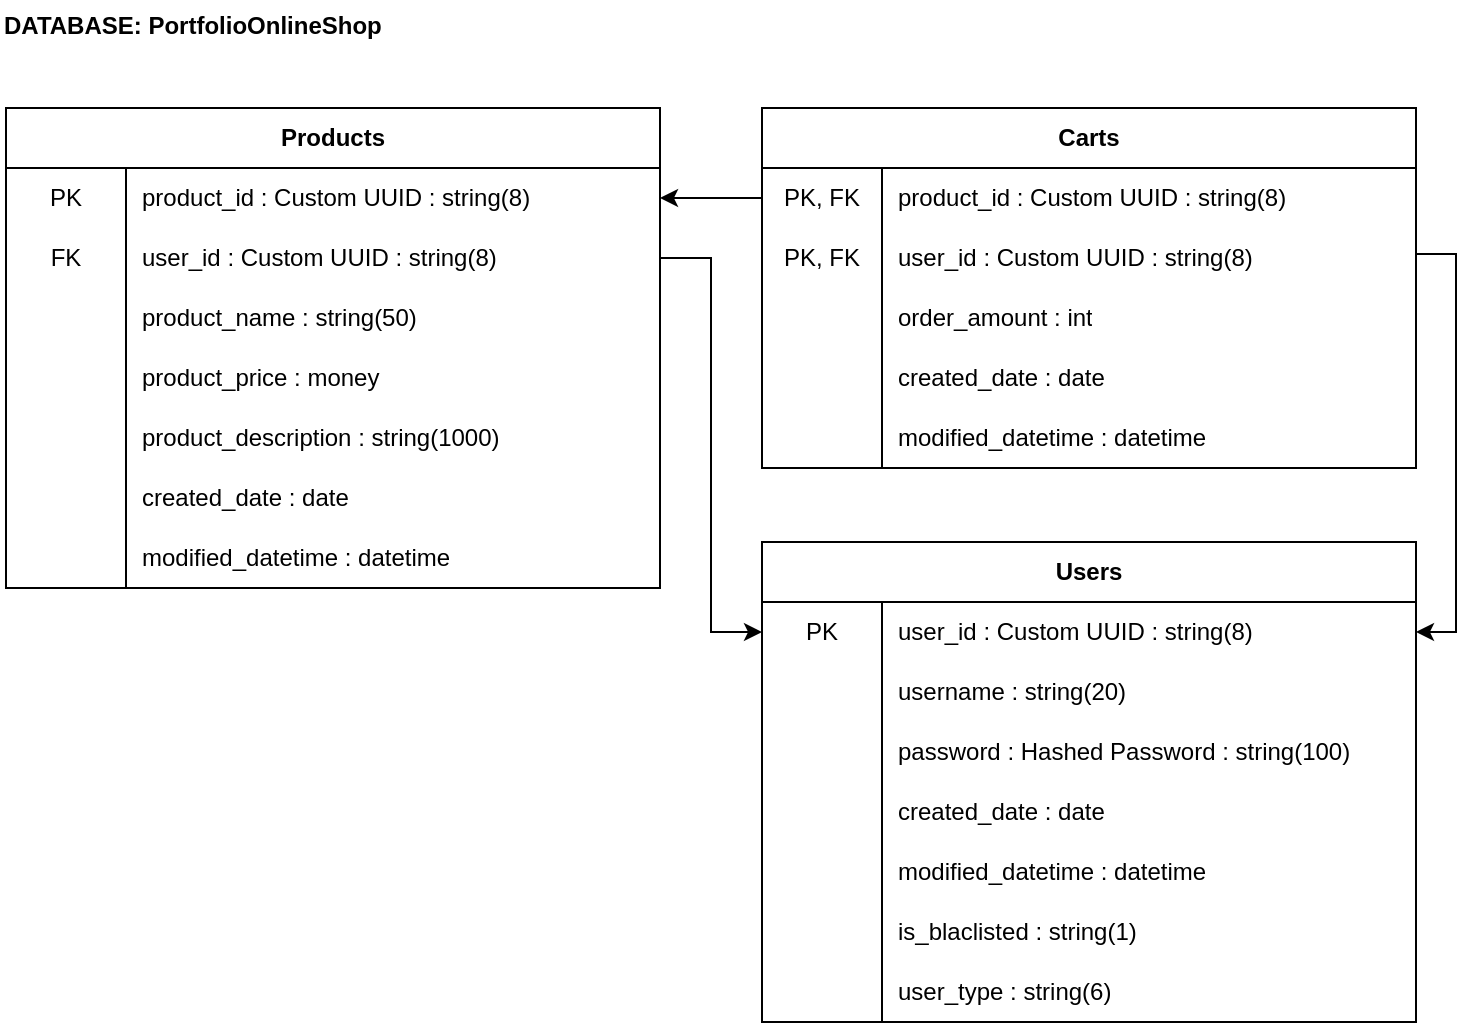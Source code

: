<mxfile version="24.7.8">
  <diagram name="Page-1" id="JzUuEpOn2YWsu-GTB20I">
    <mxGraphModel dx="880" dy="532" grid="0" gridSize="10" guides="1" tooltips="1" connect="1" arrows="1" fold="1" page="1" pageScale="1" pageWidth="850" pageHeight="1100" math="0" shadow="0">
      <root>
        <mxCell id="0" />
        <mxCell id="1" parent="0" />
        <mxCell id="WvvOzWovx17Xsde9CvLb-1" value="Products" style="shape=table;startSize=30;container=1;collapsible=1;childLayout=tableLayout;fixedRows=1;rowLines=0;fontStyle=1;align=center;resizeLast=1;html=1;whiteSpace=wrap;" parent="1" vertex="1">
          <mxGeometry x="77" y="67" width="327" height="240" as="geometry" />
        </mxCell>
        <mxCell id="WvvOzWovx17Xsde9CvLb-75" value="" style="shape=tableRow;horizontal=0;startSize=0;swimlaneHead=0;swimlaneBody=0;fillColor=none;collapsible=0;dropTarget=0;points=[[0,0.5],[1,0.5]];portConstraint=eastwest;top=0;left=0;right=0;bottom=0;html=1;" parent="WvvOzWovx17Xsde9CvLb-1" vertex="1">
          <mxGeometry y="30" width="327" height="30" as="geometry" />
        </mxCell>
        <mxCell id="WvvOzWovx17Xsde9CvLb-76" value="PK" style="shape=partialRectangle;connectable=0;fillColor=none;top=0;left=0;bottom=0;right=0;editable=1;overflow=hidden;html=1;whiteSpace=wrap;" parent="WvvOzWovx17Xsde9CvLb-75" vertex="1">
          <mxGeometry width="60" height="30" as="geometry">
            <mxRectangle width="60" height="30" as="alternateBounds" />
          </mxGeometry>
        </mxCell>
        <mxCell id="WvvOzWovx17Xsde9CvLb-77" value="product_id : Custom UUID : string(8)" style="shape=partialRectangle;connectable=0;fillColor=none;top=0;left=0;bottom=0;right=0;align=left;spacingLeft=6;overflow=hidden;html=1;whiteSpace=wrap;" parent="WvvOzWovx17Xsde9CvLb-75" vertex="1">
          <mxGeometry x="60" width="267" height="30" as="geometry">
            <mxRectangle width="267" height="30" as="alternateBounds" />
          </mxGeometry>
        </mxCell>
        <mxCell id="WvvOzWovx17Xsde9CvLb-8" value="" style="shape=tableRow;horizontal=0;startSize=0;swimlaneHead=0;swimlaneBody=0;fillColor=none;collapsible=0;dropTarget=0;points=[[0,0.5],[1,0.5]];portConstraint=eastwest;top=0;left=0;right=0;bottom=0;html=1;" parent="WvvOzWovx17Xsde9CvLb-1" vertex="1">
          <mxGeometry y="60" width="327" height="30" as="geometry" />
        </mxCell>
        <mxCell id="WvvOzWovx17Xsde9CvLb-9" value="FK" style="shape=partialRectangle;connectable=0;fillColor=none;top=0;left=0;bottom=0;right=0;editable=1;overflow=hidden;html=1;whiteSpace=wrap;" parent="WvvOzWovx17Xsde9CvLb-8" vertex="1">
          <mxGeometry width="60" height="30" as="geometry">
            <mxRectangle width="60" height="30" as="alternateBounds" />
          </mxGeometry>
        </mxCell>
        <mxCell id="WvvOzWovx17Xsde9CvLb-10" value="user_id : Custom UUID : string(8)" style="shape=partialRectangle;connectable=0;fillColor=none;top=0;left=0;bottom=0;right=0;align=left;spacingLeft=6;overflow=hidden;html=1;whiteSpace=wrap;" parent="WvvOzWovx17Xsde9CvLb-8" vertex="1">
          <mxGeometry x="60" width="267" height="30" as="geometry">
            <mxRectangle width="267" height="30" as="alternateBounds" />
          </mxGeometry>
        </mxCell>
        <mxCell id="WvvOzWovx17Xsde9CvLb-11" value="" style="shape=tableRow;horizontal=0;startSize=0;swimlaneHead=0;swimlaneBody=0;fillColor=none;collapsible=0;dropTarget=0;points=[[0,0.5],[1,0.5]];portConstraint=eastwest;top=0;left=0;right=0;bottom=0;html=1;" parent="WvvOzWovx17Xsde9CvLb-1" vertex="1">
          <mxGeometry y="90" width="327" height="30" as="geometry" />
        </mxCell>
        <mxCell id="WvvOzWovx17Xsde9CvLb-12" value="" style="shape=partialRectangle;connectable=0;fillColor=none;top=0;left=0;bottom=0;right=0;editable=1;overflow=hidden;html=1;whiteSpace=wrap;" parent="WvvOzWovx17Xsde9CvLb-11" vertex="1">
          <mxGeometry width="60" height="30" as="geometry">
            <mxRectangle width="60" height="30" as="alternateBounds" />
          </mxGeometry>
        </mxCell>
        <mxCell id="WvvOzWovx17Xsde9CvLb-13" value="product_name : string(50)" style="shape=partialRectangle;connectable=0;fillColor=none;top=0;left=0;bottom=0;right=0;align=left;spacingLeft=6;overflow=hidden;html=1;whiteSpace=wrap;" parent="WvvOzWovx17Xsde9CvLb-11" vertex="1">
          <mxGeometry x="60" width="267" height="30" as="geometry">
            <mxRectangle width="267" height="30" as="alternateBounds" />
          </mxGeometry>
        </mxCell>
        <mxCell id="WvvOzWovx17Xsde9CvLb-18" value="" style="shape=tableRow;horizontal=0;startSize=0;swimlaneHead=0;swimlaneBody=0;fillColor=none;collapsible=0;dropTarget=0;points=[[0,0.5],[1,0.5]];portConstraint=eastwest;top=0;left=0;right=0;bottom=0;html=1;" parent="WvvOzWovx17Xsde9CvLb-1" vertex="1">
          <mxGeometry y="120" width="327" height="30" as="geometry" />
        </mxCell>
        <mxCell id="WvvOzWovx17Xsde9CvLb-19" value="" style="shape=partialRectangle;connectable=0;fillColor=none;top=0;left=0;bottom=0;right=0;editable=1;overflow=hidden;html=1;whiteSpace=wrap;" parent="WvvOzWovx17Xsde9CvLb-18" vertex="1">
          <mxGeometry width="60" height="30" as="geometry">
            <mxRectangle width="60" height="30" as="alternateBounds" />
          </mxGeometry>
        </mxCell>
        <mxCell id="WvvOzWovx17Xsde9CvLb-20" value="product_price : money" style="shape=partialRectangle;connectable=0;fillColor=none;top=0;left=0;bottom=0;right=0;align=left;spacingLeft=6;overflow=hidden;html=1;whiteSpace=wrap;" parent="WvvOzWovx17Xsde9CvLb-18" vertex="1">
          <mxGeometry x="60" width="267" height="30" as="geometry">
            <mxRectangle width="267" height="30" as="alternateBounds" />
          </mxGeometry>
        </mxCell>
        <mxCell id="WvvOzWovx17Xsde9CvLb-49" value="" style="shape=tableRow;horizontal=0;startSize=0;swimlaneHead=0;swimlaneBody=0;fillColor=none;collapsible=0;dropTarget=0;points=[[0,0.5],[1,0.5]];portConstraint=eastwest;top=0;left=0;right=0;bottom=0;html=1;" parent="WvvOzWovx17Xsde9CvLb-1" vertex="1">
          <mxGeometry y="150" width="327" height="30" as="geometry" />
        </mxCell>
        <mxCell id="WvvOzWovx17Xsde9CvLb-50" value="" style="shape=partialRectangle;connectable=0;fillColor=none;top=0;left=0;bottom=0;right=0;editable=1;overflow=hidden;html=1;whiteSpace=wrap;" parent="WvvOzWovx17Xsde9CvLb-49" vertex="1">
          <mxGeometry width="60" height="30" as="geometry">
            <mxRectangle width="60" height="30" as="alternateBounds" />
          </mxGeometry>
        </mxCell>
        <mxCell id="WvvOzWovx17Xsde9CvLb-51" value="product_description : string(1000)" style="shape=partialRectangle;connectable=0;fillColor=none;top=0;left=0;bottom=0;right=0;align=left;spacingLeft=6;overflow=hidden;html=1;whiteSpace=wrap;" parent="WvvOzWovx17Xsde9CvLb-49" vertex="1">
          <mxGeometry x="60" width="267" height="30" as="geometry">
            <mxRectangle width="267" height="30" as="alternateBounds" />
          </mxGeometry>
        </mxCell>
        <mxCell id="WvvOzWovx17Xsde9CvLb-21" value="" style="shape=tableRow;horizontal=0;startSize=0;swimlaneHead=0;swimlaneBody=0;fillColor=none;collapsible=0;dropTarget=0;points=[[0,0.5],[1,0.5]];portConstraint=eastwest;top=0;left=0;right=0;bottom=0;html=1;" parent="WvvOzWovx17Xsde9CvLb-1" vertex="1">
          <mxGeometry y="180" width="327" height="30" as="geometry" />
        </mxCell>
        <mxCell id="WvvOzWovx17Xsde9CvLb-22" value="" style="shape=partialRectangle;connectable=0;fillColor=none;top=0;left=0;bottom=0;right=0;editable=1;overflow=hidden;html=1;whiteSpace=wrap;" parent="WvvOzWovx17Xsde9CvLb-21" vertex="1">
          <mxGeometry width="60" height="30" as="geometry">
            <mxRectangle width="60" height="30" as="alternateBounds" />
          </mxGeometry>
        </mxCell>
        <mxCell id="WvvOzWovx17Xsde9CvLb-23" value="created_date : date" style="shape=partialRectangle;connectable=0;fillColor=none;top=0;left=0;bottom=0;right=0;align=left;spacingLeft=6;overflow=hidden;html=1;whiteSpace=wrap;" parent="WvvOzWovx17Xsde9CvLb-21" vertex="1">
          <mxGeometry x="60" width="267" height="30" as="geometry">
            <mxRectangle width="267" height="30" as="alternateBounds" />
          </mxGeometry>
        </mxCell>
        <mxCell id="WvvOzWovx17Xsde9CvLb-24" value="" style="shape=tableRow;horizontal=0;startSize=0;swimlaneHead=0;swimlaneBody=0;fillColor=none;collapsible=0;dropTarget=0;points=[[0,0.5],[1,0.5]];portConstraint=eastwest;top=0;left=0;right=0;bottom=0;html=1;" parent="WvvOzWovx17Xsde9CvLb-1" vertex="1">
          <mxGeometry y="210" width="327" height="30" as="geometry" />
        </mxCell>
        <mxCell id="WvvOzWovx17Xsde9CvLb-25" value="" style="shape=partialRectangle;connectable=0;fillColor=none;top=0;left=0;bottom=0;right=0;editable=1;overflow=hidden;html=1;whiteSpace=wrap;" parent="WvvOzWovx17Xsde9CvLb-24" vertex="1">
          <mxGeometry width="60" height="30" as="geometry">
            <mxRectangle width="60" height="30" as="alternateBounds" />
          </mxGeometry>
        </mxCell>
        <mxCell id="WvvOzWovx17Xsde9CvLb-26" value="modified_datetime : datetime" style="shape=partialRectangle;connectable=0;fillColor=none;top=0;left=0;bottom=0;right=0;align=left;spacingLeft=6;overflow=hidden;html=1;whiteSpace=wrap;" parent="WvvOzWovx17Xsde9CvLb-24" vertex="1">
          <mxGeometry x="60" width="267" height="30" as="geometry">
            <mxRectangle width="267" height="30" as="alternateBounds" />
          </mxGeometry>
        </mxCell>
        <mxCell id="WvvOzWovx17Xsde9CvLb-14" value="DATABASE: PortfolioOnlineShop" style="text;html=1;align=left;verticalAlign=middle;resizable=0;points=[];autosize=1;strokeColor=none;fillColor=none;fontStyle=1" parent="1" vertex="1">
          <mxGeometry x="74" y="13" width="194" height="26" as="geometry" />
        </mxCell>
        <mxCell id="WvvOzWovx17Xsde9CvLb-30" value="Carts" style="shape=table;startSize=30;container=1;collapsible=1;childLayout=tableLayout;fixedRows=1;rowLines=0;fontStyle=1;align=center;resizeLast=1;html=1;whiteSpace=wrap;" parent="1" vertex="1">
          <mxGeometry x="455" y="67" width="327" height="180" as="geometry" />
        </mxCell>
        <mxCell id="WvvOzWovx17Xsde9CvLb-37" value="" style="shape=tableRow;horizontal=0;startSize=0;swimlaneHead=0;swimlaneBody=0;fillColor=none;collapsible=0;dropTarget=0;points=[[0,0.5],[1,0.5]];portConstraint=eastwest;top=0;left=0;right=0;bottom=0;html=1;" parent="WvvOzWovx17Xsde9CvLb-30" vertex="1">
          <mxGeometry y="30" width="327" height="30" as="geometry" />
        </mxCell>
        <mxCell id="WvvOzWovx17Xsde9CvLb-38" value="PK, FK" style="shape=partialRectangle;connectable=0;fillColor=none;top=0;left=0;bottom=0;right=0;editable=1;overflow=hidden;html=1;whiteSpace=wrap;" parent="WvvOzWovx17Xsde9CvLb-37" vertex="1">
          <mxGeometry width="60" height="30" as="geometry">
            <mxRectangle width="60" height="30" as="alternateBounds" />
          </mxGeometry>
        </mxCell>
        <mxCell id="WvvOzWovx17Xsde9CvLb-39" value="product_id : Custom UUID : string(8)" style="shape=partialRectangle;connectable=0;fillColor=none;top=0;left=0;bottom=0;right=0;align=left;spacingLeft=6;overflow=hidden;html=1;whiteSpace=wrap;" parent="WvvOzWovx17Xsde9CvLb-37" vertex="1">
          <mxGeometry x="60" width="267" height="30" as="geometry">
            <mxRectangle width="267" height="30" as="alternateBounds" />
          </mxGeometry>
        </mxCell>
        <mxCell id="WvvOzWovx17Xsde9CvLb-34" value="" style="shape=tableRow;horizontal=0;startSize=0;swimlaneHead=0;swimlaneBody=0;fillColor=none;collapsible=0;dropTarget=0;points=[[0,0.5],[1,0.5]];portConstraint=eastwest;top=0;left=0;right=0;bottom=0;html=1;" parent="WvvOzWovx17Xsde9CvLb-30" vertex="1">
          <mxGeometry y="60" width="327" height="30" as="geometry" />
        </mxCell>
        <mxCell id="WvvOzWovx17Xsde9CvLb-35" value="PK, FK" style="shape=partialRectangle;connectable=0;fillColor=none;top=0;left=0;bottom=0;right=0;editable=1;overflow=hidden;html=1;whiteSpace=wrap;" parent="WvvOzWovx17Xsde9CvLb-34" vertex="1">
          <mxGeometry width="60" height="30" as="geometry">
            <mxRectangle width="60" height="30" as="alternateBounds" />
          </mxGeometry>
        </mxCell>
        <mxCell id="WvvOzWovx17Xsde9CvLb-36" value="user_id : Custom UUID : string(8)" style="shape=partialRectangle;connectable=0;fillColor=none;top=0;left=0;bottom=0;right=0;align=left;spacingLeft=6;overflow=hidden;html=1;whiteSpace=wrap;" parent="WvvOzWovx17Xsde9CvLb-34" vertex="1">
          <mxGeometry x="60" width="267" height="30" as="geometry">
            <mxRectangle width="267" height="30" as="alternateBounds" />
          </mxGeometry>
        </mxCell>
        <mxCell id="WvvOzWovx17Xsde9CvLb-40" value="" style="shape=tableRow;horizontal=0;startSize=0;swimlaneHead=0;swimlaneBody=0;fillColor=none;collapsible=0;dropTarget=0;points=[[0,0.5],[1,0.5]];portConstraint=eastwest;top=0;left=0;right=0;bottom=0;html=1;" parent="WvvOzWovx17Xsde9CvLb-30" vertex="1">
          <mxGeometry y="90" width="327" height="30" as="geometry" />
        </mxCell>
        <mxCell id="WvvOzWovx17Xsde9CvLb-41" value="" style="shape=partialRectangle;connectable=0;fillColor=none;top=0;left=0;bottom=0;right=0;editable=1;overflow=hidden;html=1;whiteSpace=wrap;" parent="WvvOzWovx17Xsde9CvLb-40" vertex="1">
          <mxGeometry width="60" height="30" as="geometry">
            <mxRectangle width="60" height="30" as="alternateBounds" />
          </mxGeometry>
        </mxCell>
        <mxCell id="WvvOzWovx17Xsde9CvLb-42" value="order_amount : int" style="shape=partialRectangle;connectable=0;fillColor=none;top=0;left=0;bottom=0;right=0;align=left;spacingLeft=6;overflow=hidden;html=1;whiteSpace=wrap;" parent="WvvOzWovx17Xsde9CvLb-40" vertex="1">
          <mxGeometry x="60" width="267" height="30" as="geometry">
            <mxRectangle width="267" height="30" as="alternateBounds" />
          </mxGeometry>
        </mxCell>
        <mxCell id="WvvOzWovx17Xsde9CvLb-43" value="" style="shape=tableRow;horizontal=0;startSize=0;swimlaneHead=0;swimlaneBody=0;fillColor=none;collapsible=0;dropTarget=0;points=[[0,0.5],[1,0.5]];portConstraint=eastwest;top=0;left=0;right=0;bottom=0;html=1;" parent="WvvOzWovx17Xsde9CvLb-30" vertex="1">
          <mxGeometry y="120" width="327" height="30" as="geometry" />
        </mxCell>
        <mxCell id="WvvOzWovx17Xsde9CvLb-44" value="" style="shape=partialRectangle;connectable=0;fillColor=none;top=0;left=0;bottom=0;right=0;editable=1;overflow=hidden;html=1;whiteSpace=wrap;" parent="WvvOzWovx17Xsde9CvLb-43" vertex="1">
          <mxGeometry width="60" height="30" as="geometry">
            <mxRectangle width="60" height="30" as="alternateBounds" />
          </mxGeometry>
        </mxCell>
        <mxCell id="WvvOzWovx17Xsde9CvLb-45" value="created_date : date" style="shape=partialRectangle;connectable=0;fillColor=none;top=0;left=0;bottom=0;right=0;align=left;spacingLeft=6;overflow=hidden;html=1;whiteSpace=wrap;" parent="WvvOzWovx17Xsde9CvLb-43" vertex="1">
          <mxGeometry x="60" width="267" height="30" as="geometry">
            <mxRectangle width="267" height="30" as="alternateBounds" />
          </mxGeometry>
        </mxCell>
        <mxCell id="WvvOzWovx17Xsde9CvLb-46" value="" style="shape=tableRow;horizontal=0;startSize=0;swimlaneHead=0;swimlaneBody=0;fillColor=none;collapsible=0;dropTarget=0;points=[[0,0.5],[1,0.5]];portConstraint=eastwest;top=0;left=0;right=0;bottom=0;html=1;" parent="WvvOzWovx17Xsde9CvLb-30" vertex="1">
          <mxGeometry y="150" width="327" height="30" as="geometry" />
        </mxCell>
        <mxCell id="WvvOzWovx17Xsde9CvLb-47" value="" style="shape=partialRectangle;connectable=0;fillColor=none;top=0;left=0;bottom=0;right=0;editable=1;overflow=hidden;html=1;whiteSpace=wrap;" parent="WvvOzWovx17Xsde9CvLb-46" vertex="1">
          <mxGeometry width="60" height="30" as="geometry">
            <mxRectangle width="60" height="30" as="alternateBounds" />
          </mxGeometry>
        </mxCell>
        <mxCell id="WvvOzWovx17Xsde9CvLb-48" value="modified_datetime : datetime" style="shape=partialRectangle;connectable=0;fillColor=none;top=0;left=0;bottom=0;right=0;align=left;spacingLeft=6;overflow=hidden;html=1;whiteSpace=wrap;" parent="WvvOzWovx17Xsde9CvLb-46" vertex="1">
          <mxGeometry x="60" width="267" height="30" as="geometry">
            <mxRectangle width="267" height="30" as="alternateBounds" />
          </mxGeometry>
        </mxCell>
        <mxCell id="WvvOzWovx17Xsde9CvLb-52" value="Users" style="shape=table;startSize=30;container=1;collapsible=1;childLayout=tableLayout;fixedRows=1;rowLines=0;fontStyle=1;align=center;resizeLast=1;html=1;whiteSpace=wrap;" parent="1" vertex="1">
          <mxGeometry x="455" y="284" width="327" height="240" as="geometry" />
        </mxCell>
        <mxCell id="WvvOzWovx17Xsde9CvLb-53" value="" style="shape=tableRow;horizontal=0;startSize=0;swimlaneHead=0;swimlaneBody=0;fillColor=none;collapsible=0;dropTarget=0;points=[[0,0.5],[1,0.5]];portConstraint=eastwest;top=0;left=0;right=0;bottom=0;html=1;" parent="WvvOzWovx17Xsde9CvLb-52" vertex="1">
          <mxGeometry y="30" width="327" height="30" as="geometry" />
        </mxCell>
        <mxCell id="WvvOzWovx17Xsde9CvLb-54" value="PK" style="shape=partialRectangle;connectable=0;fillColor=none;top=0;left=0;bottom=0;right=0;editable=1;overflow=hidden;html=1;whiteSpace=wrap;" parent="WvvOzWovx17Xsde9CvLb-53" vertex="1">
          <mxGeometry width="60" height="30" as="geometry">
            <mxRectangle width="60" height="30" as="alternateBounds" />
          </mxGeometry>
        </mxCell>
        <mxCell id="WvvOzWovx17Xsde9CvLb-55" value="user_id : Custom UUID : string(8)" style="shape=partialRectangle;connectable=0;fillColor=none;top=0;left=0;bottom=0;right=0;align=left;spacingLeft=6;overflow=hidden;html=1;whiteSpace=wrap;" parent="WvvOzWovx17Xsde9CvLb-53" vertex="1">
          <mxGeometry x="60" width="267" height="30" as="geometry">
            <mxRectangle width="267" height="30" as="alternateBounds" />
          </mxGeometry>
        </mxCell>
        <mxCell id="WvvOzWovx17Xsde9CvLb-56" value="" style="shape=tableRow;horizontal=0;startSize=0;swimlaneHead=0;swimlaneBody=0;fillColor=none;collapsible=0;dropTarget=0;points=[[0,0.5],[1,0.5]];portConstraint=eastwest;top=0;left=0;right=0;bottom=0;html=1;" parent="WvvOzWovx17Xsde9CvLb-52" vertex="1">
          <mxGeometry y="60" width="327" height="30" as="geometry" />
        </mxCell>
        <mxCell id="WvvOzWovx17Xsde9CvLb-57" value="" style="shape=partialRectangle;connectable=0;fillColor=none;top=0;left=0;bottom=0;right=0;editable=1;overflow=hidden;html=1;whiteSpace=wrap;" parent="WvvOzWovx17Xsde9CvLb-56" vertex="1">
          <mxGeometry width="60" height="30" as="geometry">
            <mxRectangle width="60" height="30" as="alternateBounds" />
          </mxGeometry>
        </mxCell>
        <mxCell id="WvvOzWovx17Xsde9CvLb-58" value="username : string(20)" style="shape=partialRectangle;connectable=0;fillColor=none;top=0;left=0;bottom=0;right=0;align=left;spacingLeft=6;overflow=hidden;html=1;whiteSpace=wrap;" parent="WvvOzWovx17Xsde9CvLb-56" vertex="1">
          <mxGeometry x="60" width="267" height="30" as="geometry">
            <mxRectangle width="267" height="30" as="alternateBounds" />
          </mxGeometry>
        </mxCell>
        <mxCell id="WvvOzWovx17Xsde9CvLb-59" value="" style="shape=tableRow;horizontal=0;startSize=0;swimlaneHead=0;swimlaneBody=0;fillColor=none;collapsible=0;dropTarget=0;points=[[0,0.5],[1,0.5]];portConstraint=eastwest;top=0;left=0;right=0;bottom=0;html=1;" parent="WvvOzWovx17Xsde9CvLb-52" vertex="1">
          <mxGeometry y="90" width="327" height="30" as="geometry" />
        </mxCell>
        <mxCell id="WvvOzWovx17Xsde9CvLb-60" value="" style="shape=partialRectangle;connectable=0;fillColor=none;top=0;left=0;bottom=0;right=0;editable=1;overflow=hidden;html=1;whiteSpace=wrap;" parent="WvvOzWovx17Xsde9CvLb-59" vertex="1">
          <mxGeometry width="60" height="30" as="geometry">
            <mxRectangle width="60" height="30" as="alternateBounds" />
          </mxGeometry>
        </mxCell>
        <mxCell id="WvvOzWovx17Xsde9CvLb-61" value="password : Hashed Password : string(100)" style="shape=partialRectangle;connectable=0;fillColor=none;top=0;left=0;bottom=0;right=0;align=left;spacingLeft=6;overflow=hidden;html=1;whiteSpace=wrap;" parent="WvvOzWovx17Xsde9CvLb-59" vertex="1">
          <mxGeometry x="60" width="267" height="30" as="geometry">
            <mxRectangle width="267" height="30" as="alternateBounds" />
          </mxGeometry>
        </mxCell>
        <mxCell id="WvvOzWovx17Xsde9CvLb-62" value="" style="shape=tableRow;horizontal=0;startSize=0;swimlaneHead=0;swimlaneBody=0;fillColor=none;collapsible=0;dropTarget=0;points=[[0,0.5],[1,0.5]];portConstraint=eastwest;top=0;left=0;right=0;bottom=0;html=1;" parent="WvvOzWovx17Xsde9CvLb-52" vertex="1">
          <mxGeometry y="120" width="327" height="30" as="geometry" />
        </mxCell>
        <mxCell id="WvvOzWovx17Xsde9CvLb-63" value="" style="shape=partialRectangle;connectable=0;fillColor=none;top=0;left=0;bottom=0;right=0;editable=1;overflow=hidden;html=1;whiteSpace=wrap;" parent="WvvOzWovx17Xsde9CvLb-62" vertex="1">
          <mxGeometry width="60" height="30" as="geometry">
            <mxRectangle width="60" height="30" as="alternateBounds" />
          </mxGeometry>
        </mxCell>
        <mxCell id="WvvOzWovx17Xsde9CvLb-64" value="created_date : date" style="shape=partialRectangle;connectable=0;fillColor=none;top=0;left=0;bottom=0;right=0;align=left;spacingLeft=6;overflow=hidden;html=1;whiteSpace=wrap;" parent="WvvOzWovx17Xsde9CvLb-62" vertex="1">
          <mxGeometry x="60" width="267" height="30" as="geometry">
            <mxRectangle width="267" height="30" as="alternateBounds" />
          </mxGeometry>
        </mxCell>
        <mxCell id="WvvOzWovx17Xsde9CvLb-65" value="" style="shape=tableRow;horizontal=0;startSize=0;swimlaneHead=0;swimlaneBody=0;fillColor=none;collapsible=0;dropTarget=0;points=[[0,0.5],[1,0.5]];portConstraint=eastwest;top=0;left=0;right=0;bottom=0;html=1;" parent="WvvOzWovx17Xsde9CvLb-52" vertex="1">
          <mxGeometry y="150" width="327" height="30" as="geometry" />
        </mxCell>
        <mxCell id="WvvOzWovx17Xsde9CvLb-66" value="" style="shape=partialRectangle;connectable=0;fillColor=none;top=0;left=0;bottom=0;right=0;editable=1;overflow=hidden;html=1;whiteSpace=wrap;" parent="WvvOzWovx17Xsde9CvLb-65" vertex="1">
          <mxGeometry width="60" height="30" as="geometry">
            <mxRectangle width="60" height="30" as="alternateBounds" />
          </mxGeometry>
        </mxCell>
        <mxCell id="WvvOzWovx17Xsde9CvLb-67" value="modified_datetime : datetime" style="shape=partialRectangle;connectable=0;fillColor=none;top=0;left=0;bottom=0;right=0;align=left;spacingLeft=6;overflow=hidden;html=1;whiteSpace=wrap;" parent="WvvOzWovx17Xsde9CvLb-65" vertex="1">
          <mxGeometry x="60" width="267" height="30" as="geometry">
            <mxRectangle width="267" height="30" as="alternateBounds" />
          </mxGeometry>
        </mxCell>
        <mxCell id="WvvOzWovx17Xsde9CvLb-68" value="" style="shape=tableRow;horizontal=0;startSize=0;swimlaneHead=0;swimlaneBody=0;fillColor=none;collapsible=0;dropTarget=0;points=[[0,0.5],[1,0.5]];portConstraint=eastwest;top=0;left=0;right=0;bottom=0;html=1;" parent="WvvOzWovx17Xsde9CvLb-52" vertex="1">
          <mxGeometry y="180" width="327" height="30" as="geometry" />
        </mxCell>
        <mxCell id="WvvOzWovx17Xsde9CvLb-69" value="" style="shape=partialRectangle;connectable=0;fillColor=none;top=0;left=0;bottom=0;right=0;editable=1;overflow=hidden;html=1;whiteSpace=wrap;" parent="WvvOzWovx17Xsde9CvLb-68" vertex="1">
          <mxGeometry width="60" height="30" as="geometry">
            <mxRectangle width="60" height="30" as="alternateBounds" />
          </mxGeometry>
        </mxCell>
        <mxCell id="WvvOzWovx17Xsde9CvLb-70" value="is_blaclisted : string(1)" style="shape=partialRectangle;connectable=0;fillColor=none;top=0;left=0;bottom=0;right=0;align=left;spacingLeft=6;overflow=hidden;html=1;whiteSpace=wrap;" parent="WvvOzWovx17Xsde9CvLb-68" vertex="1">
          <mxGeometry x="60" width="267" height="30" as="geometry">
            <mxRectangle width="267" height="30" as="alternateBounds" />
          </mxGeometry>
        </mxCell>
        <mxCell id="WvvOzWovx17Xsde9CvLb-97" value="" style="shape=tableRow;horizontal=0;startSize=0;swimlaneHead=0;swimlaneBody=0;fillColor=none;collapsible=0;dropTarget=0;points=[[0,0.5],[1,0.5]];portConstraint=eastwest;top=0;left=0;right=0;bottom=0;html=1;" parent="WvvOzWovx17Xsde9CvLb-52" vertex="1">
          <mxGeometry y="210" width="327" height="30" as="geometry" />
        </mxCell>
        <mxCell id="WvvOzWovx17Xsde9CvLb-98" value="" style="shape=partialRectangle;connectable=0;fillColor=none;top=0;left=0;bottom=0;right=0;editable=1;overflow=hidden;html=1;whiteSpace=wrap;" parent="WvvOzWovx17Xsde9CvLb-97" vertex="1">
          <mxGeometry width="60" height="30" as="geometry">
            <mxRectangle width="60" height="30" as="alternateBounds" />
          </mxGeometry>
        </mxCell>
        <mxCell id="WvvOzWovx17Xsde9CvLb-99" value="user_type : string(6)" style="shape=partialRectangle;connectable=0;fillColor=none;top=0;left=0;bottom=0;right=0;align=left;spacingLeft=6;overflow=hidden;html=1;whiteSpace=wrap;" parent="WvvOzWovx17Xsde9CvLb-97" vertex="1">
          <mxGeometry x="60" width="267" height="30" as="geometry">
            <mxRectangle width="267" height="30" as="alternateBounds" />
          </mxGeometry>
        </mxCell>
        <mxCell id="WvvOzWovx17Xsde9CvLb-72" style="edgeStyle=orthogonalEdgeStyle;rounded=0;orthogonalLoop=1;jettySize=auto;html=1;" parent="1" source="WvvOzWovx17Xsde9CvLb-37" edge="1">
          <mxGeometry relative="1" as="geometry">
            <mxPoint x="404" y="112" as="targetPoint" />
          </mxGeometry>
        </mxCell>
        <mxCell id="WvvOzWovx17Xsde9CvLb-73" style="edgeStyle=orthogonalEdgeStyle;rounded=0;orthogonalLoop=1;jettySize=auto;html=1;" parent="1" source="WvvOzWovx17Xsde9CvLb-34" target="WvvOzWovx17Xsde9CvLb-53" edge="1">
          <mxGeometry relative="1" as="geometry">
            <Array as="points">
              <mxPoint x="802" y="140" />
              <mxPoint x="802" y="329" />
            </Array>
          </mxGeometry>
        </mxCell>
        <mxCell id="WvvOzWovx17Xsde9CvLb-74" style="edgeStyle=orthogonalEdgeStyle;rounded=0;orthogonalLoop=1;jettySize=auto;html=1;" parent="1" source="WvvOzWovx17Xsde9CvLb-8" target="WvvOzWovx17Xsde9CvLb-53" edge="1">
          <mxGeometry relative="1" as="geometry" />
        </mxCell>
      </root>
    </mxGraphModel>
  </diagram>
</mxfile>
